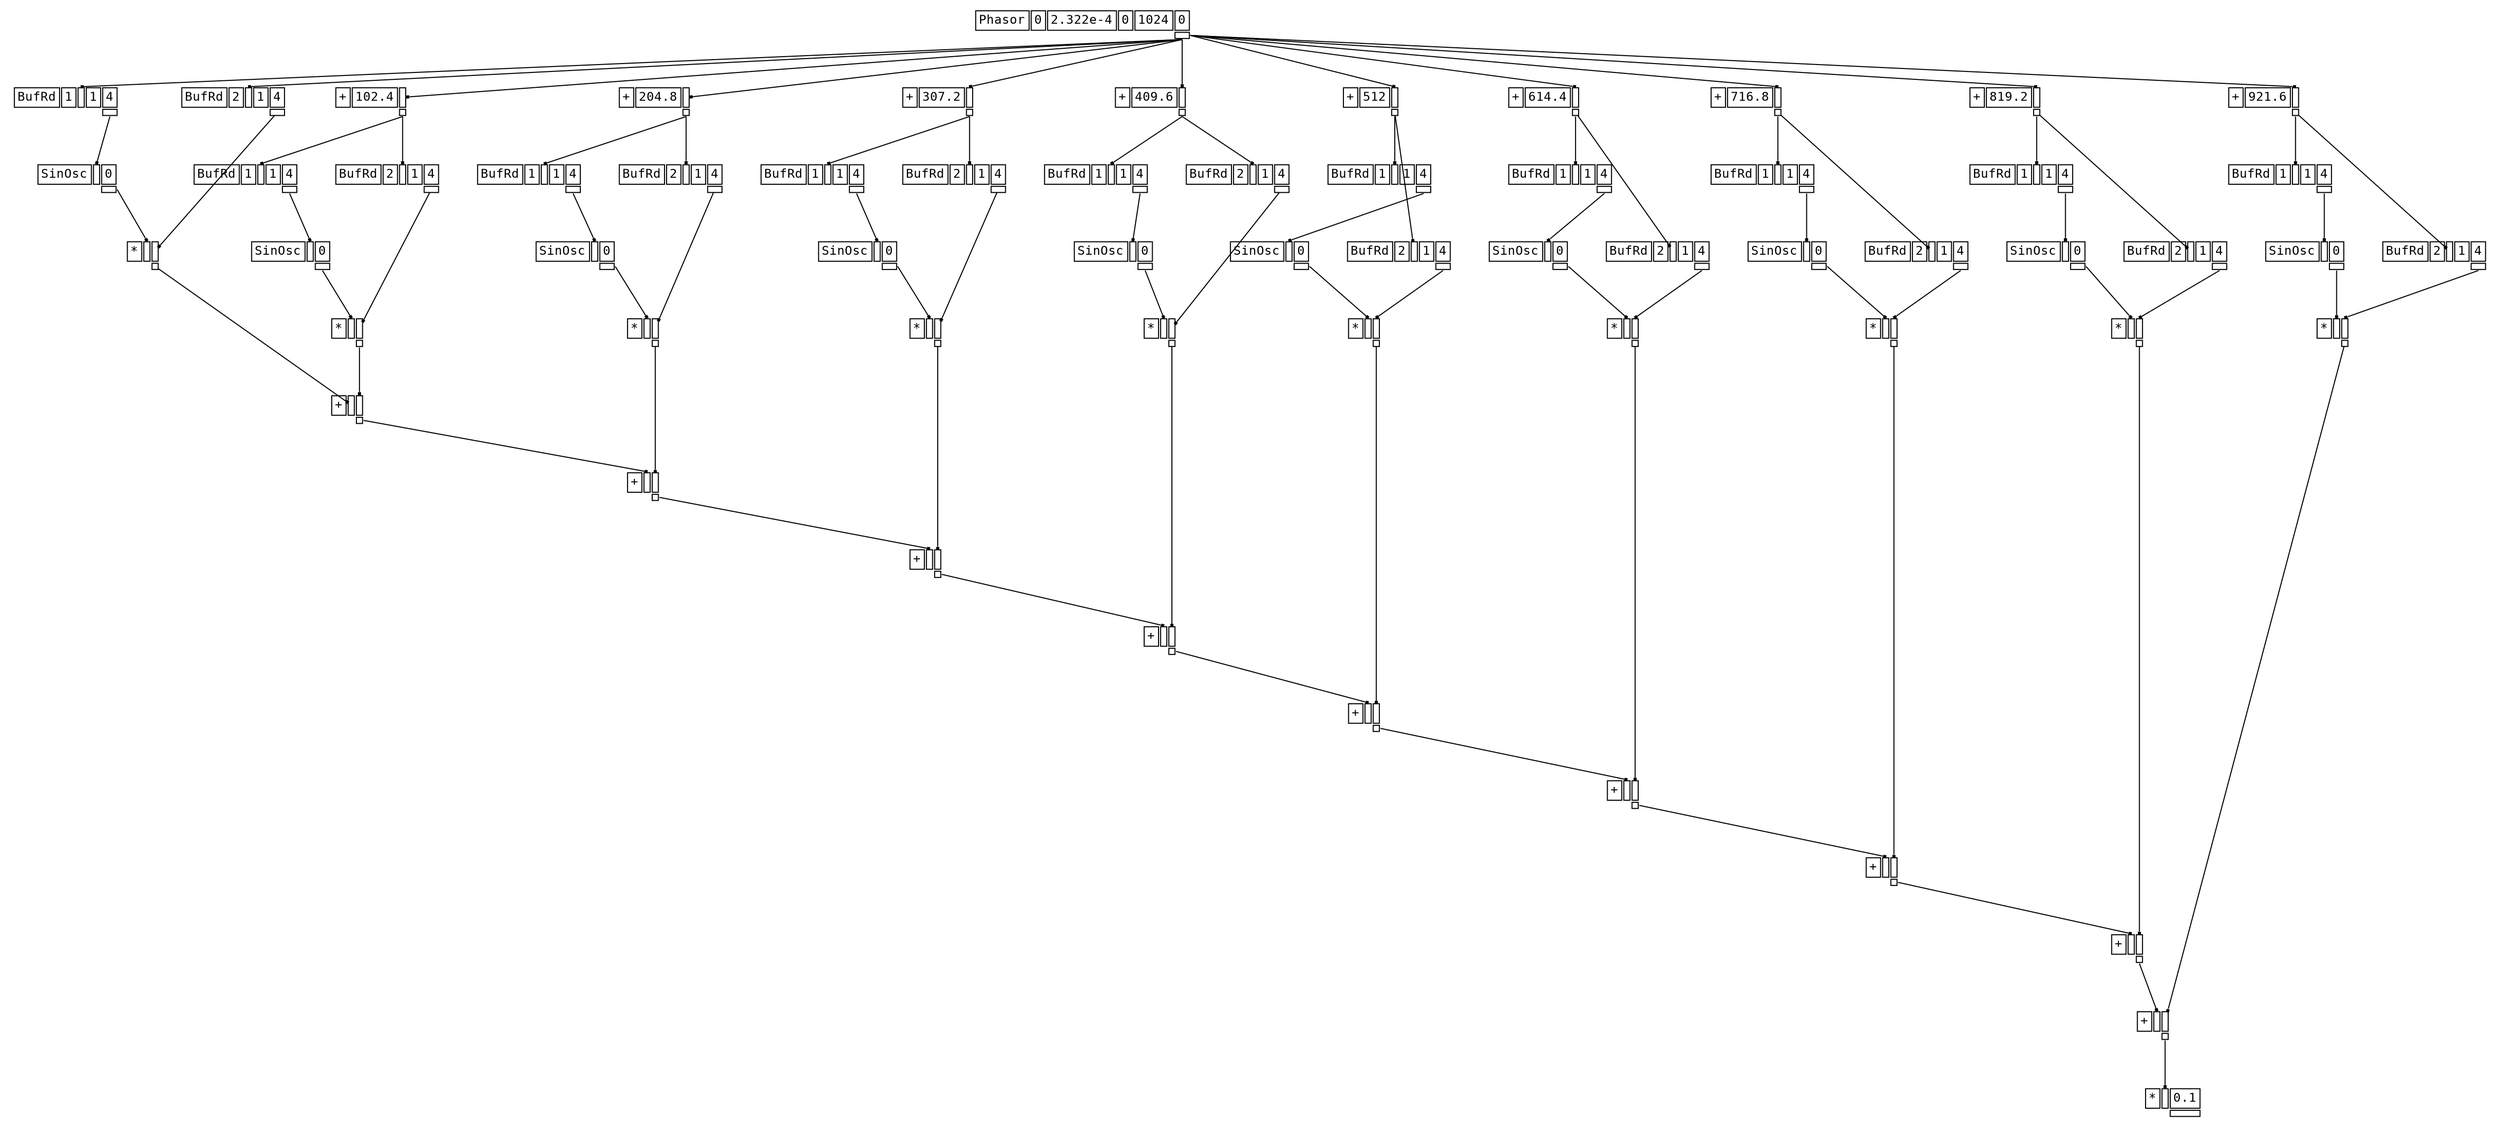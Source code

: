 digraph Anonymous {
graph [splines=false];
node [fontsize=12,fontname="Courier"];
edge [arrowhead=box,arrowsize=0.25];
u_4[shape="plaintext",color="black",label=<<TABLE BORDER="0" CELLBORDER="1"><TR><TD>Phasor</TD><TD ID="u_4:K_0">0</TD><TD ID="u_4:K_1">2.322e-4</TD><TD ID="u_4:K_2">0</TD><TD ID="u_4:K_3">1024</TD><TD ID="u_4:K_4">0</TD></TR><TR><TD BORDER="0"></TD><TD BORDER="0"></TD><TD BORDER="0"></TD><TD BORDER="0"></TD><TD BORDER="0"></TD><TD PORT="o_0" ID="u_4:o_0"></TD></TR></TABLE>>];
u_6[shape="plaintext",color="black",label=<<TABLE BORDER="0" CELLBORDER="1"><TR><TD>BufRd</TD><TD ID="u_6:K_0">1</TD><TD PORT="i_1" ID="u_6:i_1"></TD><TD ID="u_6:K_2">1</TD><TD ID="u_6:K_3">4</TD></TR><TR><TD BORDER="0"></TD><TD BORDER="0"></TD><TD BORDER="0"></TD><TD BORDER="0"></TD><TD PORT="o_0" ID="u_6:o_0"></TD></TR></TABLE>>];
u_7[shape="plaintext",color="black",label=<<TABLE BORDER="0" CELLBORDER="1"><TR><TD>SinOsc</TD><TD PORT="i_0" ID="u_7:i_0"></TD><TD ID="u_7:K_1">0</TD></TR><TR><TD BORDER="0"></TD><TD BORDER="0"></TD><TD PORT="o_0" ID="u_7:o_0"></TD></TR></TABLE>>];
u_9[shape="plaintext",color="black",label=<<TABLE BORDER="0" CELLBORDER="1"><TR><TD>BufRd</TD><TD ID="u_9:K_0">2</TD><TD PORT="i_1" ID="u_9:i_1"></TD><TD ID="u_9:K_2">1</TD><TD ID="u_9:K_3">4</TD></TR><TR><TD BORDER="0"></TD><TD BORDER="0"></TD><TD BORDER="0"></TD><TD BORDER="0"></TD><TD PORT="o_0" ID="u_9:o_0"></TD></TR></TABLE>>];
u_10[shape="plaintext",color="black",label=<<TABLE BORDER="0" CELLBORDER="1"><TR><TD>*</TD><TD PORT="i_0" ID="u_10:i_0"></TD><TD PORT="i_1" ID="u_10:i_1"></TD></TR><TR><TD BORDER="0"></TD><TD BORDER="0"></TD><TD PORT="o_0" ID="u_10:o_0"></TD></TR></TABLE>>];
u_12[shape="plaintext",color="black",label=<<TABLE BORDER="0" CELLBORDER="1"><TR><TD>+</TD><TD ID="u_12:K_0">102.4</TD><TD PORT="i_1" ID="u_12:i_1"></TD></TR><TR><TD BORDER="0"></TD><TD BORDER="0"></TD><TD PORT="o_0" ID="u_12:o_0"></TD></TR></TABLE>>];
u_13[shape="plaintext",color="black",label=<<TABLE BORDER="0" CELLBORDER="1"><TR><TD>BufRd</TD><TD ID="u_13:K_0">1</TD><TD PORT="i_1" ID="u_13:i_1"></TD><TD ID="u_13:K_2">1</TD><TD ID="u_13:K_3">4</TD></TR><TR><TD BORDER="0"></TD><TD BORDER="0"></TD><TD BORDER="0"></TD><TD BORDER="0"></TD><TD PORT="o_0" ID="u_13:o_0"></TD></TR></TABLE>>];
u_14[shape="plaintext",color="black",label=<<TABLE BORDER="0" CELLBORDER="1"><TR><TD>SinOsc</TD><TD PORT="i_0" ID="u_14:i_0"></TD><TD ID="u_14:K_1">0</TD></TR><TR><TD BORDER="0"></TD><TD BORDER="0"></TD><TD PORT="o_0" ID="u_14:o_0"></TD></TR></TABLE>>];
u_15[shape="plaintext",color="black",label=<<TABLE BORDER="0" CELLBORDER="1"><TR><TD>BufRd</TD><TD ID="u_15:K_0">2</TD><TD PORT="i_1" ID="u_15:i_1"></TD><TD ID="u_15:K_2">1</TD><TD ID="u_15:K_3">4</TD></TR><TR><TD BORDER="0"></TD><TD BORDER="0"></TD><TD BORDER="0"></TD><TD BORDER="0"></TD><TD PORT="o_0" ID="u_15:o_0"></TD></TR></TABLE>>];
u_16[shape="plaintext",color="black",label=<<TABLE BORDER="0" CELLBORDER="1"><TR><TD>*</TD><TD PORT="i_0" ID="u_16:i_0"></TD><TD PORT="i_1" ID="u_16:i_1"></TD></TR><TR><TD BORDER="0"></TD><TD BORDER="0"></TD><TD PORT="o_0" ID="u_16:o_0"></TD></TR></TABLE>>];
u_17[shape="plaintext",color="black",label=<<TABLE BORDER="0" CELLBORDER="1"><TR><TD>+</TD><TD PORT="i_0" ID="u_17:i_0"></TD><TD PORT="i_1" ID="u_17:i_1"></TD></TR><TR><TD BORDER="0"></TD><TD BORDER="0"></TD><TD PORT="o_0" ID="u_17:o_0"></TD></TR></TABLE>>];
u_19[shape="plaintext",color="black",label=<<TABLE BORDER="0" CELLBORDER="1"><TR><TD>+</TD><TD ID="u_19:K_0">204.8</TD><TD PORT="i_1" ID="u_19:i_1"></TD></TR><TR><TD BORDER="0"></TD><TD BORDER="0"></TD><TD PORT="o_0" ID="u_19:o_0"></TD></TR></TABLE>>];
u_20[shape="plaintext",color="black",label=<<TABLE BORDER="0" CELLBORDER="1"><TR><TD>BufRd</TD><TD ID="u_20:K_0">1</TD><TD PORT="i_1" ID="u_20:i_1"></TD><TD ID="u_20:K_2">1</TD><TD ID="u_20:K_3">4</TD></TR><TR><TD BORDER="0"></TD><TD BORDER="0"></TD><TD BORDER="0"></TD><TD BORDER="0"></TD><TD PORT="o_0" ID="u_20:o_0"></TD></TR></TABLE>>];
u_21[shape="plaintext",color="black",label=<<TABLE BORDER="0" CELLBORDER="1"><TR><TD>SinOsc</TD><TD PORT="i_0" ID="u_21:i_0"></TD><TD ID="u_21:K_1">0</TD></TR><TR><TD BORDER="0"></TD><TD BORDER="0"></TD><TD PORT="o_0" ID="u_21:o_0"></TD></TR></TABLE>>];
u_22[shape="plaintext",color="black",label=<<TABLE BORDER="0" CELLBORDER="1"><TR><TD>BufRd</TD><TD ID="u_22:K_0">2</TD><TD PORT="i_1" ID="u_22:i_1"></TD><TD ID="u_22:K_2">1</TD><TD ID="u_22:K_3">4</TD></TR><TR><TD BORDER="0"></TD><TD BORDER="0"></TD><TD BORDER="0"></TD><TD BORDER="0"></TD><TD PORT="o_0" ID="u_22:o_0"></TD></TR></TABLE>>];
u_23[shape="plaintext",color="black",label=<<TABLE BORDER="0" CELLBORDER="1"><TR><TD>*</TD><TD PORT="i_0" ID="u_23:i_0"></TD><TD PORT="i_1" ID="u_23:i_1"></TD></TR><TR><TD BORDER="0"></TD><TD BORDER="0"></TD><TD PORT="o_0" ID="u_23:o_0"></TD></TR></TABLE>>];
u_24[shape="plaintext",color="black",label=<<TABLE BORDER="0" CELLBORDER="1"><TR><TD>+</TD><TD PORT="i_0" ID="u_24:i_0"></TD><TD PORT="i_1" ID="u_24:i_1"></TD></TR><TR><TD BORDER="0"></TD><TD BORDER="0"></TD><TD PORT="o_0" ID="u_24:o_0"></TD></TR></TABLE>>];
u_26[shape="plaintext",color="black",label=<<TABLE BORDER="0" CELLBORDER="1"><TR><TD>+</TD><TD ID="u_26:K_0">307.2</TD><TD PORT="i_1" ID="u_26:i_1"></TD></TR><TR><TD BORDER="0"></TD><TD BORDER="0"></TD><TD PORT="o_0" ID="u_26:o_0"></TD></TR></TABLE>>];
u_27[shape="plaintext",color="black",label=<<TABLE BORDER="0" CELLBORDER="1"><TR><TD>BufRd</TD><TD ID="u_27:K_0">1</TD><TD PORT="i_1" ID="u_27:i_1"></TD><TD ID="u_27:K_2">1</TD><TD ID="u_27:K_3">4</TD></TR><TR><TD BORDER="0"></TD><TD BORDER="0"></TD><TD BORDER="0"></TD><TD BORDER="0"></TD><TD PORT="o_0" ID="u_27:o_0"></TD></TR></TABLE>>];
u_28[shape="plaintext",color="black",label=<<TABLE BORDER="0" CELLBORDER="1"><TR><TD>SinOsc</TD><TD PORT="i_0" ID="u_28:i_0"></TD><TD ID="u_28:K_1">0</TD></TR><TR><TD BORDER="0"></TD><TD BORDER="0"></TD><TD PORT="o_0" ID="u_28:o_0"></TD></TR></TABLE>>];
u_29[shape="plaintext",color="black",label=<<TABLE BORDER="0" CELLBORDER="1"><TR><TD>BufRd</TD><TD ID="u_29:K_0">2</TD><TD PORT="i_1" ID="u_29:i_1"></TD><TD ID="u_29:K_2">1</TD><TD ID="u_29:K_3">4</TD></TR><TR><TD BORDER="0"></TD><TD BORDER="0"></TD><TD BORDER="0"></TD><TD BORDER="0"></TD><TD PORT="o_0" ID="u_29:o_0"></TD></TR></TABLE>>];
u_30[shape="plaintext",color="black",label=<<TABLE BORDER="0" CELLBORDER="1"><TR><TD>*</TD><TD PORT="i_0" ID="u_30:i_0"></TD><TD PORT="i_1" ID="u_30:i_1"></TD></TR><TR><TD BORDER="0"></TD><TD BORDER="0"></TD><TD PORT="o_0" ID="u_30:o_0"></TD></TR></TABLE>>];
u_31[shape="plaintext",color="black",label=<<TABLE BORDER="0" CELLBORDER="1"><TR><TD>+</TD><TD PORT="i_0" ID="u_31:i_0"></TD><TD PORT="i_1" ID="u_31:i_1"></TD></TR><TR><TD BORDER="0"></TD><TD BORDER="0"></TD><TD PORT="o_0" ID="u_31:o_0"></TD></TR></TABLE>>];
u_33[shape="plaintext",color="black",label=<<TABLE BORDER="0" CELLBORDER="1"><TR><TD>+</TD><TD ID="u_33:K_0">409.6</TD><TD PORT="i_1" ID="u_33:i_1"></TD></TR><TR><TD BORDER="0"></TD><TD BORDER="0"></TD><TD PORT="o_0" ID="u_33:o_0"></TD></TR></TABLE>>];
u_34[shape="plaintext",color="black",label=<<TABLE BORDER="0" CELLBORDER="1"><TR><TD>BufRd</TD><TD ID="u_34:K_0">1</TD><TD PORT="i_1" ID="u_34:i_1"></TD><TD ID="u_34:K_2">1</TD><TD ID="u_34:K_3">4</TD></TR><TR><TD BORDER="0"></TD><TD BORDER="0"></TD><TD BORDER="0"></TD><TD BORDER="0"></TD><TD PORT="o_0" ID="u_34:o_0"></TD></TR></TABLE>>];
u_35[shape="plaintext",color="black",label=<<TABLE BORDER="0" CELLBORDER="1"><TR><TD>SinOsc</TD><TD PORT="i_0" ID="u_35:i_0"></TD><TD ID="u_35:K_1">0</TD></TR><TR><TD BORDER="0"></TD><TD BORDER="0"></TD><TD PORT="o_0" ID="u_35:o_0"></TD></TR></TABLE>>];
u_36[shape="plaintext",color="black",label=<<TABLE BORDER="0" CELLBORDER="1"><TR><TD>BufRd</TD><TD ID="u_36:K_0">2</TD><TD PORT="i_1" ID="u_36:i_1"></TD><TD ID="u_36:K_2">1</TD><TD ID="u_36:K_3">4</TD></TR><TR><TD BORDER="0"></TD><TD BORDER="0"></TD><TD BORDER="0"></TD><TD BORDER="0"></TD><TD PORT="o_0" ID="u_36:o_0"></TD></TR></TABLE>>];
u_37[shape="plaintext",color="black",label=<<TABLE BORDER="0" CELLBORDER="1"><TR><TD>*</TD><TD PORT="i_0" ID="u_37:i_0"></TD><TD PORT="i_1" ID="u_37:i_1"></TD></TR><TR><TD BORDER="0"></TD><TD BORDER="0"></TD><TD PORT="o_0" ID="u_37:o_0"></TD></TR></TABLE>>];
u_38[shape="plaintext",color="black",label=<<TABLE BORDER="0" CELLBORDER="1"><TR><TD>+</TD><TD PORT="i_0" ID="u_38:i_0"></TD><TD PORT="i_1" ID="u_38:i_1"></TD></TR><TR><TD BORDER="0"></TD><TD BORDER="0"></TD><TD PORT="o_0" ID="u_38:o_0"></TD></TR></TABLE>>];
u_40[shape="plaintext",color="black",label=<<TABLE BORDER="0" CELLBORDER="1"><TR><TD>+</TD><TD ID="u_40:K_0">512</TD><TD PORT="i_1" ID="u_40:i_1"></TD></TR><TR><TD BORDER="0"></TD><TD BORDER="0"></TD><TD PORT="o_0" ID="u_40:o_0"></TD></TR></TABLE>>];
u_41[shape="plaintext",color="black",label=<<TABLE BORDER="0" CELLBORDER="1"><TR><TD>BufRd</TD><TD ID="u_41:K_0">1</TD><TD PORT="i_1" ID="u_41:i_1"></TD><TD ID="u_41:K_2">1</TD><TD ID="u_41:K_3">4</TD></TR><TR><TD BORDER="0"></TD><TD BORDER="0"></TD><TD BORDER="0"></TD><TD BORDER="0"></TD><TD PORT="o_0" ID="u_41:o_0"></TD></TR></TABLE>>];
u_42[shape="plaintext",color="black",label=<<TABLE BORDER="0" CELLBORDER="1"><TR><TD>SinOsc</TD><TD PORT="i_0" ID="u_42:i_0"></TD><TD ID="u_42:K_1">0</TD></TR><TR><TD BORDER="0"></TD><TD BORDER="0"></TD><TD PORT="o_0" ID="u_42:o_0"></TD></TR></TABLE>>];
u_43[shape="plaintext",color="black",label=<<TABLE BORDER="0" CELLBORDER="1"><TR><TD>BufRd</TD><TD ID="u_43:K_0">2</TD><TD PORT="i_1" ID="u_43:i_1"></TD><TD ID="u_43:K_2">1</TD><TD ID="u_43:K_3">4</TD></TR><TR><TD BORDER="0"></TD><TD BORDER="0"></TD><TD BORDER="0"></TD><TD BORDER="0"></TD><TD PORT="o_0" ID="u_43:o_0"></TD></TR></TABLE>>];
u_44[shape="plaintext",color="black",label=<<TABLE BORDER="0" CELLBORDER="1"><TR><TD>*</TD><TD PORT="i_0" ID="u_44:i_0"></TD><TD PORT="i_1" ID="u_44:i_1"></TD></TR><TR><TD BORDER="0"></TD><TD BORDER="0"></TD><TD PORT="o_0" ID="u_44:o_0"></TD></TR></TABLE>>];
u_45[shape="plaintext",color="black",label=<<TABLE BORDER="0" CELLBORDER="1"><TR><TD>+</TD><TD PORT="i_0" ID="u_45:i_0"></TD><TD PORT="i_1" ID="u_45:i_1"></TD></TR><TR><TD BORDER="0"></TD><TD BORDER="0"></TD><TD PORT="o_0" ID="u_45:o_0"></TD></TR></TABLE>>];
u_47[shape="plaintext",color="black",label=<<TABLE BORDER="0" CELLBORDER="1"><TR><TD>+</TD><TD ID="u_47:K_0">614.4</TD><TD PORT="i_1" ID="u_47:i_1"></TD></TR><TR><TD BORDER="0"></TD><TD BORDER="0"></TD><TD PORT="o_0" ID="u_47:o_0"></TD></TR></TABLE>>];
u_48[shape="plaintext",color="black",label=<<TABLE BORDER="0" CELLBORDER="1"><TR><TD>BufRd</TD><TD ID="u_48:K_0">1</TD><TD PORT="i_1" ID="u_48:i_1"></TD><TD ID="u_48:K_2">1</TD><TD ID="u_48:K_3">4</TD></TR><TR><TD BORDER="0"></TD><TD BORDER="0"></TD><TD BORDER="0"></TD><TD BORDER="0"></TD><TD PORT="o_0" ID="u_48:o_0"></TD></TR></TABLE>>];
u_49[shape="plaintext",color="black",label=<<TABLE BORDER="0" CELLBORDER="1"><TR><TD>SinOsc</TD><TD PORT="i_0" ID="u_49:i_0"></TD><TD ID="u_49:K_1">0</TD></TR><TR><TD BORDER="0"></TD><TD BORDER="0"></TD><TD PORT="o_0" ID="u_49:o_0"></TD></TR></TABLE>>];
u_50[shape="plaintext",color="black",label=<<TABLE BORDER="0" CELLBORDER="1"><TR><TD>BufRd</TD><TD ID="u_50:K_0">2</TD><TD PORT="i_1" ID="u_50:i_1"></TD><TD ID="u_50:K_2">1</TD><TD ID="u_50:K_3">4</TD></TR><TR><TD BORDER="0"></TD><TD BORDER="0"></TD><TD BORDER="0"></TD><TD BORDER="0"></TD><TD PORT="o_0" ID="u_50:o_0"></TD></TR></TABLE>>];
u_51[shape="plaintext",color="black",label=<<TABLE BORDER="0" CELLBORDER="1"><TR><TD>*</TD><TD PORT="i_0" ID="u_51:i_0"></TD><TD PORT="i_1" ID="u_51:i_1"></TD></TR><TR><TD BORDER="0"></TD><TD BORDER="0"></TD><TD PORT="o_0" ID="u_51:o_0"></TD></TR></TABLE>>];
u_52[shape="plaintext",color="black",label=<<TABLE BORDER="0" CELLBORDER="1"><TR><TD>+</TD><TD PORT="i_0" ID="u_52:i_0"></TD><TD PORT="i_1" ID="u_52:i_1"></TD></TR><TR><TD BORDER="0"></TD><TD BORDER="0"></TD><TD PORT="o_0" ID="u_52:o_0"></TD></TR></TABLE>>];
u_54[shape="plaintext",color="black",label=<<TABLE BORDER="0" CELLBORDER="1"><TR><TD>+</TD><TD ID="u_54:K_0">716.8</TD><TD PORT="i_1" ID="u_54:i_1"></TD></TR><TR><TD BORDER="0"></TD><TD BORDER="0"></TD><TD PORT="o_0" ID="u_54:o_0"></TD></TR></TABLE>>];
u_55[shape="plaintext",color="black",label=<<TABLE BORDER="0" CELLBORDER="1"><TR><TD>BufRd</TD><TD ID="u_55:K_0">1</TD><TD PORT="i_1" ID="u_55:i_1"></TD><TD ID="u_55:K_2">1</TD><TD ID="u_55:K_3">4</TD></TR><TR><TD BORDER="0"></TD><TD BORDER="0"></TD><TD BORDER="0"></TD><TD BORDER="0"></TD><TD PORT="o_0" ID="u_55:o_0"></TD></TR></TABLE>>];
u_56[shape="plaintext",color="black",label=<<TABLE BORDER="0" CELLBORDER="1"><TR><TD>SinOsc</TD><TD PORT="i_0" ID="u_56:i_0"></TD><TD ID="u_56:K_1">0</TD></TR><TR><TD BORDER="0"></TD><TD BORDER="0"></TD><TD PORT="o_0" ID="u_56:o_0"></TD></TR></TABLE>>];
u_57[shape="plaintext",color="black",label=<<TABLE BORDER="0" CELLBORDER="1"><TR><TD>BufRd</TD><TD ID="u_57:K_0">2</TD><TD PORT="i_1" ID="u_57:i_1"></TD><TD ID="u_57:K_2">1</TD><TD ID="u_57:K_3">4</TD></TR><TR><TD BORDER="0"></TD><TD BORDER="0"></TD><TD BORDER="0"></TD><TD BORDER="0"></TD><TD PORT="o_0" ID="u_57:o_0"></TD></TR></TABLE>>];
u_58[shape="plaintext",color="black",label=<<TABLE BORDER="0" CELLBORDER="1"><TR><TD>*</TD><TD PORT="i_0" ID="u_58:i_0"></TD><TD PORT="i_1" ID="u_58:i_1"></TD></TR><TR><TD BORDER="0"></TD><TD BORDER="0"></TD><TD PORT="o_0" ID="u_58:o_0"></TD></TR></TABLE>>];
u_59[shape="plaintext",color="black",label=<<TABLE BORDER="0" CELLBORDER="1"><TR><TD>+</TD><TD PORT="i_0" ID="u_59:i_0"></TD><TD PORT="i_1" ID="u_59:i_1"></TD></TR><TR><TD BORDER="0"></TD><TD BORDER="0"></TD><TD PORT="o_0" ID="u_59:o_0"></TD></TR></TABLE>>];
u_61[shape="plaintext",color="black",label=<<TABLE BORDER="0" CELLBORDER="1"><TR><TD>+</TD><TD ID="u_61:K_0">819.2</TD><TD PORT="i_1" ID="u_61:i_1"></TD></TR><TR><TD BORDER="0"></TD><TD BORDER="0"></TD><TD PORT="o_0" ID="u_61:o_0"></TD></TR></TABLE>>];
u_62[shape="plaintext",color="black",label=<<TABLE BORDER="0" CELLBORDER="1"><TR><TD>BufRd</TD><TD ID="u_62:K_0">1</TD><TD PORT="i_1" ID="u_62:i_1"></TD><TD ID="u_62:K_2">1</TD><TD ID="u_62:K_3">4</TD></TR><TR><TD BORDER="0"></TD><TD BORDER="0"></TD><TD BORDER="0"></TD><TD BORDER="0"></TD><TD PORT="o_0" ID="u_62:o_0"></TD></TR></TABLE>>];
u_63[shape="plaintext",color="black",label=<<TABLE BORDER="0" CELLBORDER="1"><TR><TD>SinOsc</TD><TD PORT="i_0" ID="u_63:i_0"></TD><TD ID="u_63:K_1">0</TD></TR><TR><TD BORDER="0"></TD><TD BORDER="0"></TD><TD PORT="o_0" ID="u_63:o_0"></TD></TR></TABLE>>];
u_64[shape="plaintext",color="black",label=<<TABLE BORDER="0" CELLBORDER="1"><TR><TD>BufRd</TD><TD ID="u_64:K_0">2</TD><TD PORT="i_1" ID="u_64:i_1"></TD><TD ID="u_64:K_2">1</TD><TD ID="u_64:K_3">4</TD></TR><TR><TD BORDER="0"></TD><TD BORDER="0"></TD><TD BORDER="0"></TD><TD BORDER="0"></TD><TD PORT="o_0" ID="u_64:o_0"></TD></TR></TABLE>>];
u_65[shape="plaintext",color="black",label=<<TABLE BORDER="0" CELLBORDER="1"><TR><TD>*</TD><TD PORT="i_0" ID="u_65:i_0"></TD><TD PORT="i_1" ID="u_65:i_1"></TD></TR><TR><TD BORDER="0"></TD><TD BORDER="0"></TD><TD PORT="o_0" ID="u_65:o_0"></TD></TR></TABLE>>];
u_66[shape="plaintext",color="black",label=<<TABLE BORDER="0" CELLBORDER="1"><TR><TD>+</TD><TD PORT="i_0" ID="u_66:i_0"></TD><TD PORT="i_1" ID="u_66:i_1"></TD></TR><TR><TD BORDER="0"></TD><TD BORDER="0"></TD><TD PORT="o_0" ID="u_66:o_0"></TD></TR></TABLE>>];
u_68[shape="plaintext",color="black",label=<<TABLE BORDER="0" CELLBORDER="1"><TR><TD>+</TD><TD ID="u_68:K_0">921.6</TD><TD PORT="i_1" ID="u_68:i_1"></TD></TR><TR><TD BORDER="0"></TD><TD BORDER="0"></TD><TD PORT="o_0" ID="u_68:o_0"></TD></TR></TABLE>>];
u_69[shape="plaintext",color="black",label=<<TABLE BORDER="0" CELLBORDER="1"><TR><TD>BufRd</TD><TD ID="u_69:K_0">1</TD><TD PORT="i_1" ID="u_69:i_1"></TD><TD ID="u_69:K_2">1</TD><TD ID="u_69:K_3">4</TD></TR><TR><TD BORDER="0"></TD><TD BORDER="0"></TD><TD BORDER="0"></TD><TD BORDER="0"></TD><TD PORT="o_0" ID="u_69:o_0"></TD></TR></TABLE>>];
u_70[shape="plaintext",color="black",label=<<TABLE BORDER="0" CELLBORDER="1"><TR><TD>SinOsc</TD><TD PORT="i_0" ID="u_70:i_0"></TD><TD ID="u_70:K_1">0</TD></TR><TR><TD BORDER="0"></TD><TD BORDER="0"></TD><TD PORT="o_0" ID="u_70:o_0"></TD></TR></TABLE>>];
u_71[shape="plaintext",color="black",label=<<TABLE BORDER="0" CELLBORDER="1"><TR><TD>BufRd</TD><TD ID="u_71:K_0">2</TD><TD PORT="i_1" ID="u_71:i_1"></TD><TD ID="u_71:K_2">1</TD><TD ID="u_71:K_3">4</TD></TR><TR><TD BORDER="0"></TD><TD BORDER="0"></TD><TD BORDER="0"></TD><TD BORDER="0"></TD><TD PORT="o_0" ID="u_71:o_0"></TD></TR></TABLE>>];
u_72[shape="plaintext",color="black",label=<<TABLE BORDER="0" CELLBORDER="1"><TR><TD>*</TD><TD PORT="i_0" ID="u_72:i_0"></TD><TD PORT="i_1" ID="u_72:i_1"></TD></TR><TR><TD BORDER="0"></TD><TD BORDER="0"></TD><TD PORT="o_0" ID="u_72:o_0"></TD></TR></TABLE>>];
u_73[shape="plaintext",color="black",label=<<TABLE BORDER="0" CELLBORDER="1"><TR><TD>+</TD><TD PORT="i_0" ID="u_73:i_0"></TD><TD PORT="i_1" ID="u_73:i_1"></TD></TR><TR><TD BORDER="0"></TD><TD BORDER="0"></TD><TD PORT="o_0" ID="u_73:o_0"></TD></TR></TABLE>>];
u_75[shape="plaintext",color="black",label=<<TABLE BORDER="0" CELLBORDER="1"><TR><TD>*</TD><TD PORT="i_0" ID="u_75:i_0"></TD><TD ID="u_75:K_1">0.1</TD></TR><TR><TD BORDER="0"></TD><TD BORDER="0"></TD><TD PORT="o_0" ID="u_75:o_0"></TD></TR></TABLE>>];
u_4:o_0 -> u_6:i_1;
u_6:o_0 -> u_7:i_0;
u_4:o_0 -> u_9:i_1;
u_7:o_0 -> u_10:i_0;
u_9:o_0 -> u_10:i_1;
u_4:o_0 -> u_12:i_1;
u_12:o_0 -> u_13:i_1;
u_13:o_0 -> u_14:i_0;
u_12:o_0 -> u_15:i_1;
u_14:o_0 -> u_16:i_0;
u_15:o_0 -> u_16:i_1;
u_10:o_0 -> u_17:i_0;
u_16:o_0 -> u_17:i_1;
u_4:o_0 -> u_19:i_1;
u_19:o_0 -> u_20:i_1;
u_20:o_0 -> u_21:i_0;
u_19:o_0 -> u_22:i_1;
u_21:o_0 -> u_23:i_0;
u_22:o_0 -> u_23:i_1;
u_17:o_0 -> u_24:i_0;
u_23:o_0 -> u_24:i_1;
u_4:o_0 -> u_26:i_1;
u_26:o_0 -> u_27:i_1;
u_27:o_0 -> u_28:i_0;
u_26:o_0 -> u_29:i_1;
u_28:o_0 -> u_30:i_0;
u_29:o_0 -> u_30:i_1;
u_24:o_0 -> u_31:i_0;
u_30:o_0 -> u_31:i_1;
u_4:o_0 -> u_33:i_1;
u_33:o_0 -> u_34:i_1;
u_34:o_0 -> u_35:i_0;
u_33:o_0 -> u_36:i_1;
u_35:o_0 -> u_37:i_0;
u_36:o_0 -> u_37:i_1;
u_31:o_0 -> u_38:i_0;
u_37:o_0 -> u_38:i_1;
u_4:o_0 -> u_40:i_1;
u_40:o_0 -> u_41:i_1;
u_41:o_0 -> u_42:i_0;
u_40:o_0 -> u_43:i_1;
u_42:o_0 -> u_44:i_0;
u_43:o_0 -> u_44:i_1;
u_38:o_0 -> u_45:i_0;
u_44:o_0 -> u_45:i_1;
u_4:o_0 -> u_47:i_1;
u_47:o_0 -> u_48:i_1;
u_48:o_0 -> u_49:i_0;
u_47:o_0 -> u_50:i_1;
u_49:o_0 -> u_51:i_0;
u_50:o_0 -> u_51:i_1;
u_45:o_0 -> u_52:i_0;
u_51:o_0 -> u_52:i_1;
u_4:o_0 -> u_54:i_1;
u_54:o_0 -> u_55:i_1;
u_55:o_0 -> u_56:i_0;
u_54:o_0 -> u_57:i_1;
u_56:o_0 -> u_58:i_0;
u_57:o_0 -> u_58:i_1;
u_52:o_0 -> u_59:i_0;
u_58:o_0 -> u_59:i_1;
u_4:o_0 -> u_61:i_1;
u_61:o_0 -> u_62:i_1;
u_62:o_0 -> u_63:i_0;
u_61:o_0 -> u_64:i_1;
u_63:o_0 -> u_65:i_0;
u_64:o_0 -> u_65:i_1;
u_59:o_0 -> u_66:i_0;
u_65:o_0 -> u_66:i_1;
u_4:o_0 -> u_68:i_1;
u_68:o_0 -> u_69:i_1;
u_69:o_0 -> u_70:i_0;
u_68:o_0 -> u_71:i_1;
u_70:o_0 -> u_72:i_0;
u_71:o_0 -> u_72:i_1;
u_66:o_0 -> u_73:i_0;
u_72:o_0 -> u_73:i_1;
u_73:o_0 -> u_75:i_0;
}

